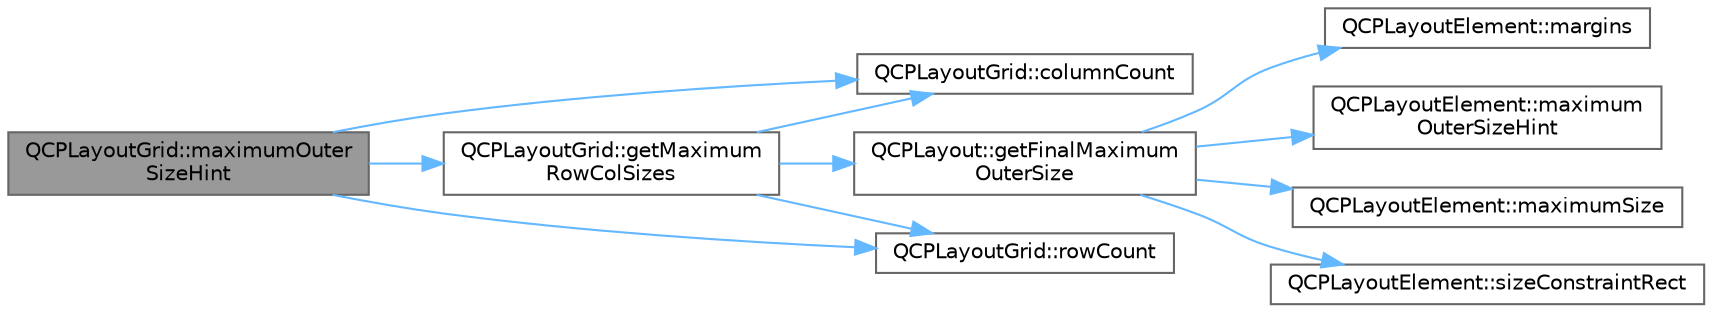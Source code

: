 digraph "QCPLayoutGrid::maximumOuterSizeHint"
{
 // LATEX_PDF_SIZE
  bgcolor="transparent";
  edge [fontname=Helvetica,fontsize=10,labelfontname=Helvetica,labelfontsize=10];
  node [fontname=Helvetica,fontsize=10,shape=box,height=0.2,width=0.4];
  rankdir="LR";
  Node1 [label="QCPLayoutGrid::maximumOuter\lSizeHint",height=0.2,width=0.4,color="gray40", fillcolor="grey60", style="filled", fontcolor="black",tooltip=" "];
  Node1 -> Node2 [color="steelblue1",style="solid"];
  Node2 [label="QCPLayoutGrid::columnCount",height=0.2,width=0.4,color="grey40", fillcolor="white", style="filled",URL="$class_q_c_p_layout_grid.html#a1a2962cbf45011405b64b913afa8e7a2",tooltip=" "];
  Node1 -> Node3 [color="steelblue1",style="solid"];
  Node3 [label="QCPLayoutGrid::getMaximum\lRowColSizes",height=0.2,width=0.4,color="grey40", fillcolor="white", style="filled",URL="$class_q_c_p_layout_grid.html#a9be77011ec5b5dfbe7fbda126659e1eb",tooltip=" "];
  Node3 -> Node2 [color="steelblue1",style="solid"];
  Node3 -> Node4 [color="steelblue1",style="solid"];
  Node4 [label="QCPLayout::getFinalMaximum\lOuterSize",height=0.2,width=0.4,color="grey40", fillcolor="white", style="filled",URL="$class_q_c_p_layout.html#add49fd6843821a6126914b837ed52e22",tooltip=" "];
  Node4 -> Node5 [color="steelblue1",style="solid"];
  Node5 [label="QCPLayoutElement::margins",height=0.2,width=0.4,color="grey40", fillcolor="white", style="filled",URL="$class_q_c_p_layout_element.html#af4ac9450aa2d60863bf3a8ea0c940c9d",tooltip=" "];
  Node4 -> Node6 [color="steelblue1",style="solid"];
  Node6 [label="QCPLayoutElement::maximum\lOuterSizeHint",height=0.2,width=0.4,color="grey40", fillcolor="white", style="filled",URL="$class_q_c_p_layout_element.html#ad96efb977a26e360e8a64a4c1e56456d",tooltip=" "];
  Node4 -> Node7 [color="steelblue1",style="solid"];
  Node7 [label="QCPLayoutElement::maximumSize",height=0.2,width=0.4,color="grey40", fillcolor="white", style="filled",URL="$class_q_c_p_layout_element.html#afb9503858d4aa0f3b9f1794b084fb40a",tooltip=" "];
  Node4 -> Node8 [color="steelblue1",style="solid"];
  Node8 [label="QCPLayoutElement::sizeConstraintRect",height=0.2,width=0.4,color="grey40", fillcolor="white", style="filled",URL="$class_q_c_p_layout_element.html#a66136f121ee3e1c933b748761203cab4",tooltip=" "];
  Node3 -> Node9 [color="steelblue1",style="solid"];
  Node9 [label="QCPLayoutGrid::rowCount",height=0.2,width=0.4,color="grey40", fillcolor="white", style="filled",URL="$class_q_c_p_layout_grid.html#a19c66fd76cbce58a8e94f33797e0c0aa",tooltip=" "];
  Node1 -> Node9 [color="steelblue1",style="solid"];
}
